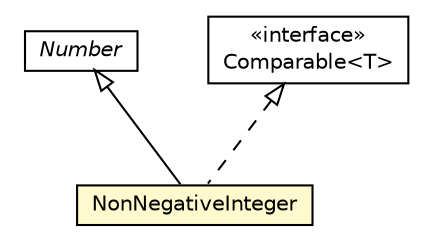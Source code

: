 #!/usr/local/bin/dot
#
# Class diagram 
# Generated by UMLGraph version R5_6-24-gf6e263 (http://www.umlgraph.org/)
#

digraph G {
	edge [fontname="Helvetica",fontsize=10,labelfontname="Helvetica",labelfontsize=10];
	node [fontname="Helvetica",fontsize=10,shape=plaintext];
	nodesep=0.25;
	ranksep=0.5;
	// org.universAAL.middleware.xsd.NonNegativeInteger
	c269006 [label=<<table title="org.universAAL.middleware.xsd.NonNegativeInteger" border="0" cellborder="1" cellspacing="0" cellpadding="2" port="p" bgcolor="lemonChiffon" href="./NonNegativeInteger.html">
		<tr><td><table border="0" cellspacing="0" cellpadding="1">
<tr><td align="center" balign="center"> NonNegativeInteger </td></tr>
		</table></td></tr>
		</table>>, URL="./NonNegativeInteger.html", fontname="Helvetica", fontcolor="black", fontsize=10.0];
	//org.universAAL.middleware.xsd.NonNegativeInteger extends java.lang.Number
	c269470:p -> c269006:p [dir=back,arrowtail=empty];
	//org.universAAL.middleware.xsd.NonNegativeInteger implements java.lang.Comparable<T>
	c269471:p -> c269006:p [dir=back,arrowtail=empty,style=dashed];
	// java.lang.Number
	c269470 [label=<<table title="java.lang.Number" border="0" cellborder="1" cellspacing="0" cellpadding="2" port="p" href="http://java.sun.com/j2se/1.4.2/docs/api/java/lang/Number.html">
		<tr><td><table border="0" cellspacing="0" cellpadding="1">
<tr><td align="center" balign="center"><font face="Helvetica-Oblique"> Number </font></td></tr>
		</table></td></tr>
		</table>>, URL="http://java.sun.com/j2se/1.4.2/docs/api/java/lang/Number.html", fontname="Helvetica", fontcolor="black", fontsize=10.0];
	// java.lang.Comparable<T>
	c269471 [label=<<table title="java.lang.Comparable" border="0" cellborder="1" cellspacing="0" cellpadding="2" port="p" href="http://java.sun.com/j2se/1.4.2/docs/api/java/lang/Comparable.html">
		<tr><td><table border="0" cellspacing="0" cellpadding="1">
<tr><td align="center" balign="center"> &#171;interface&#187; </td></tr>
<tr><td align="center" balign="center"> Comparable&lt;T&gt; </td></tr>
		</table></td></tr>
		</table>>, URL="http://java.sun.com/j2se/1.4.2/docs/api/java/lang/Comparable.html", fontname="Helvetica", fontcolor="black", fontsize=10.0];
}

